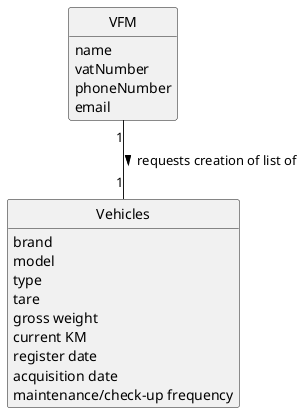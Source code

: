 @startuml
skinparam monochrome true
skinparam packageStyle rectangle
skinparam shadowing false

'left to right direction

skinparam classAttributeIconSize 0

hide circle
hide methods

'title Domain Model

'class Platform {
'  -description
'}

class VFM {
    name
    vatNumber
    phoneNumber
    email
}

class Vehicles {
    brand
    model
    type
    tare
    gross weight
    current KM
    register date
    acquisition date
    maintenance/check-up frequency
}
VFM "1" -- "1" Vehicles : requests creation of list of >
@enduml